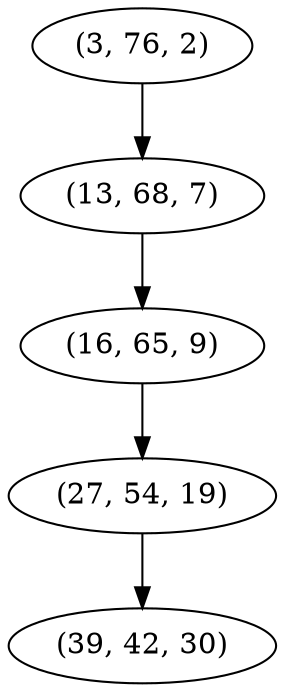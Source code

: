 digraph tree {
    "(3, 76, 2)";
    "(13, 68, 7)";
    "(16, 65, 9)";
    "(27, 54, 19)";
    "(39, 42, 30)";
    "(3, 76, 2)" -> "(13, 68, 7)";
    "(13, 68, 7)" -> "(16, 65, 9)";
    "(16, 65, 9)" -> "(27, 54, 19)";
    "(27, 54, 19)" -> "(39, 42, 30)";
}
